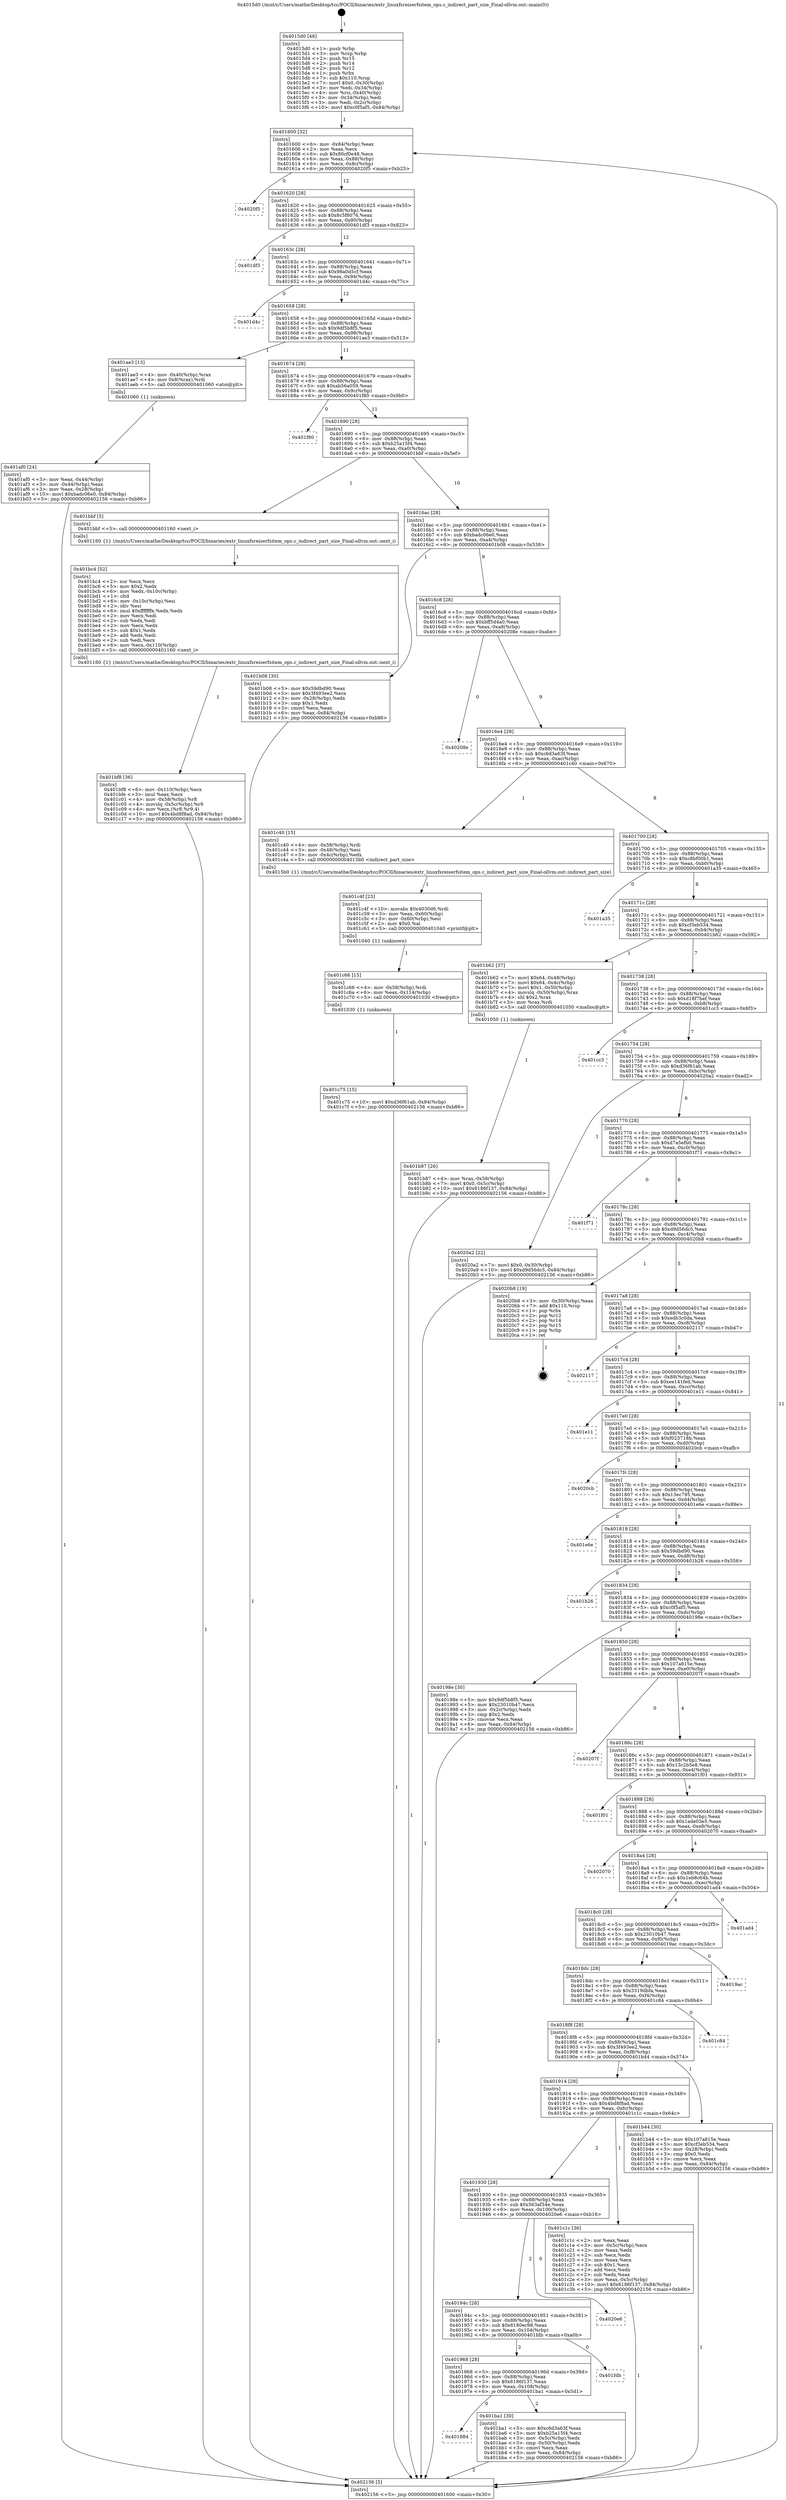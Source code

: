 digraph "0x4015d0" {
  label = "0x4015d0 (/mnt/c/Users/mathe/Desktop/tcc/POCII/binaries/extr_linuxfsreiserfsitem_ops.c_indirect_part_size_Final-ollvm.out::main(0))"
  labelloc = "t"
  node[shape=record]

  Entry [label="",width=0.3,height=0.3,shape=circle,fillcolor=black,style=filled]
  "0x401600" [label="{
     0x401600 [32]\l
     | [instrs]\l
     &nbsp;&nbsp;0x401600 \<+6\>: mov -0x84(%rbp),%eax\l
     &nbsp;&nbsp;0x401606 \<+2\>: mov %eax,%ecx\l
     &nbsp;&nbsp;0x401608 \<+6\>: sub $0x80cf0e48,%ecx\l
     &nbsp;&nbsp;0x40160e \<+6\>: mov %eax,-0x88(%rbp)\l
     &nbsp;&nbsp;0x401614 \<+6\>: mov %ecx,-0x8c(%rbp)\l
     &nbsp;&nbsp;0x40161a \<+6\>: je 00000000004020f5 \<main+0xb25\>\l
  }"]
  "0x4020f5" [label="{
     0x4020f5\l
  }", style=dashed]
  "0x401620" [label="{
     0x401620 [28]\l
     | [instrs]\l
     &nbsp;&nbsp;0x401620 \<+5\>: jmp 0000000000401625 \<main+0x55\>\l
     &nbsp;&nbsp;0x401625 \<+6\>: mov -0x88(%rbp),%eax\l
     &nbsp;&nbsp;0x40162b \<+5\>: sub $0x8c5f8076,%eax\l
     &nbsp;&nbsp;0x401630 \<+6\>: mov %eax,-0x90(%rbp)\l
     &nbsp;&nbsp;0x401636 \<+6\>: je 0000000000401df3 \<main+0x823\>\l
  }"]
  Exit [label="",width=0.3,height=0.3,shape=circle,fillcolor=black,style=filled,peripheries=2]
  "0x401df3" [label="{
     0x401df3\l
  }", style=dashed]
  "0x40163c" [label="{
     0x40163c [28]\l
     | [instrs]\l
     &nbsp;&nbsp;0x40163c \<+5\>: jmp 0000000000401641 \<main+0x71\>\l
     &nbsp;&nbsp;0x401641 \<+6\>: mov -0x88(%rbp),%eax\l
     &nbsp;&nbsp;0x401647 \<+5\>: sub $0x98a0d5cf,%eax\l
     &nbsp;&nbsp;0x40164c \<+6\>: mov %eax,-0x94(%rbp)\l
     &nbsp;&nbsp;0x401652 \<+6\>: je 0000000000401d4c \<main+0x77c\>\l
  }"]
  "0x401c75" [label="{
     0x401c75 [15]\l
     | [instrs]\l
     &nbsp;&nbsp;0x401c75 \<+10\>: movl $0xd36f61ab,-0x84(%rbp)\l
     &nbsp;&nbsp;0x401c7f \<+5\>: jmp 0000000000402156 \<main+0xb86\>\l
  }"]
  "0x401d4c" [label="{
     0x401d4c\l
  }", style=dashed]
  "0x401658" [label="{
     0x401658 [28]\l
     | [instrs]\l
     &nbsp;&nbsp;0x401658 \<+5\>: jmp 000000000040165d \<main+0x8d\>\l
     &nbsp;&nbsp;0x40165d \<+6\>: mov -0x88(%rbp),%eax\l
     &nbsp;&nbsp;0x401663 \<+5\>: sub $0x9df5b8f5,%eax\l
     &nbsp;&nbsp;0x401668 \<+6\>: mov %eax,-0x98(%rbp)\l
     &nbsp;&nbsp;0x40166e \<+6\>: je 0000000000401ae3 \<main+0x513\>\l
  }"]
  "0x401c66" [label="{
     0x401c66 [15]\l
     | [instrs]\l
     &nbsp;&nbsp;0x401c66 \<+4\>: mov -0x58(%rbp),%rdi\l
     &nbsp;&nbsp;0x401c6a \<+6\>: mov %eax,-0x114(%rbp)\l
     &nbsp;&nbsp;0x401c70 \<+5\>: call 0000000000401030 \<free@plt\>\l
     | [calls]\l
     &nbsp;&nbsp;0x401030 \{1\} (unknown)\l
  }"]
  "0x401ae3" [label="{
     0x401ae3 [13]\l
     | [instrs]\l
     &nbsp;&nbsp;0x401ae3 \<+4\>: mov -0x40(%rbp),%rax\l
     &nbsp;&nbsp;0x401ae7 \<+4\>: mov 0x8(%rax),%rdi\l
     &nbsp;&nbsp;0x401aeb \<+5\>: call 0000000000401060 \<atoi@plt\>\l
     | [calls]\l
     &nbsp;&nbsp;0x401060 \{1\} (unknown)\l
  }"]
  "0x401674" [label="{
     0x401674 [28]\l
     | [instrs]\l
     &nbsp;&nbsp;0x401674 \<+5\>: jmp 0000000000401679 \<main+0xa9\>\l
     &nbsp;&nbsp;0x401679 \<+6\>: mov -0x88(%rbp),%eax\l
     &nbsp;&nbsp;0x40167f \<+5\>: sub $0xab56a059,%eax\l
     &nbsp;&nbsp;0x401684 \<+6\>: mov %eax,-0x9c(%rbp)\l
     &nbsp;&nbsp;0x40168a \<+6\>: je 0000000000401f80 \<main+0x9b0\>\l
  }"]
  "0x401c4f" [label="{
     0x401c4f [23]\l
     | [instrs]\l
     &nbsp;&nbsp;0x401c4f \<+10\>: movabs $0x4030d6,%rdi\l
     &nbsp;&nbsp;0x401c59 \<+3\>: mov %eax,-0x60(%rbp)\l
     &nbsp;&nbsp;0x401c5c \<+3\>: mov -0x60(%rbp),%esi\l
     &nbsp;&nbsp;0x401c5f \<+2\>: mov $0x0,%al\l
     &nbsp;&nbsp;0x401c61 \<+5\>: call 0000000000401040 \<printf@plt\>\l
     | [calls]\l
     &nbsp;&nbsp;0x401040 \{1\} (unknown)\l
  }"]
  "0x401f80" [label="{
     0x401f80\l
  }", style=dashed]
  "0x401690" [label="{
     0x401690 [28]\l
     | [instrs]\l
     &nbsp;&nbsp;0x401690 \<+5\>: jmp 0000000000401695 \<main+0xc5\>\l
     &nbsp;&nbsp;0x401695 \<+6\>: mov -0x88(%rbp),%eax\l
     &nbsp;&nbsp;0x40169b \<+5\>: sub $0xb25a15f4,%eax\l
     &nbsp;&nbsp;0x4016a0 \<+6\>: mov %eax,-0xa0(%rbp)\l
     &nbsp;&nbsp;0x4016a6 \<+6\>: je 0000000000401bbf \<main+0x5ef\>\l
  }"]
  "0x401bf8" [label="{
     0x401bf8 [36]\l
     | [instrs]\l
     &nbsp;&nbsp;0x401bf8 \<+6\>: mov -0x110(%rbp),%ecx\l
     &nbsp;&nbsp;0x401bfe \<+3\>: imul %eax,%ecx\l
     &nbsp;&nbsp;0x401c01 \<+4\>: mov -0x58(%rbp),%r8\l
     &nbsp;&nbsp;0x401c05 \<+4\>: movslq -0x5c(%rbp),%r9\l
     &nbsp;&nbsp;0x401c09 \<+4\>: mov %ecx,(%r8,%r9,4)\l
     &nbsp;&nbsp;0x401c0d \<+10\>: movl $0x4bd8f8ad,-0x84(%rbp)\l
     &nbsp;&nbsp;0x401c17 \<+5\>: jmp 0000000000402156 \<main+0xb86\>\l
  }"]
  "0x401bbf" [label="{
     0x401bbf [5]\l
     | [instrs]\l
     &nbsp;&nbsp;0x401bbf \<+5\>: call 0000000000401160 \<next_i\>\l
     | [calls]\l
     &nbsp;&nbsp;0x401160 \{1\} (/mnt/c/Users/mathe/Desktop/tcc/POCII/binaries/extr_linuxfsreiserfsitem_ops.c_indirect_part_size_Final-ollvm.out::next_i)\l
  }"]
  "0x4016ac" [label="{
     0x4016ac [28]\l
     | [instrs]\l
     &nbsp;&nbsp;0x4016ac \<+5\>: jmp 00000000004016b1 \<main+0xe1\>\l
     &nbsp;&nbsp;0x4016b1 \<+6\>: mov -0x88(%rbp),%eax\l
     &nbsp;&nbsp;0x4016b7 \<+5\>: sub $0xbadc06e0,%eax\l
     &nbsp;&nbsp;0x4016bc \<+6\>: mov %eax,-0xa4(%rbp)\l
     &nbsp;&nbsp;0x4016c2 \<+6\>: je 0000000000401b08 \<main+0x538\>\l
  }"]
  "0x401bc4" [label="{
     0x401bc4 [52]\l
     | [instrs]\l
     &nbsp;&nbsp;0x401bc4 \<+2\>: xor %ecx,%ecx\l
     &nbsp;&nbsp;0x401bc6 \<+5\>: mov $0x2,%edx\l
     &nbsp;&nbsp;0x401bcb \<+6\>: mov %edx,-0x10c(%rbp)\l
     &nbsp;&nbsp;0x401bd1 \<+1\>: cltd\l
     &nbsp;&nbsp;0x401bd2 \<+6\>: mov -0x10c(%rbp),%esi\l
     &nbsp;&nbsp;0x401bd8 \<+2\>: idiv %esi\l
     &nbsp;&nbsp;0x401bda \<+6\>: imul $0xfffffffe,%edx,%edx\l
     &nbsp;&nbsp;0x401be0 \<+2\>: mov %ecx,%edi\l
     &nbsp;&nbsp;0x401be2 \<+2\>: sub %edx,%edi\l
     &nbsp;&nbsp;0x401be4 \<+2\>: mov %ecx,%edx\l
     &nbsp;&nbsp;0x401be6 \<+3\>: sub $0x1,%edx\l
     &nbsp;&nbsp;0x401be9 \<+2\>: add %edx,%edi\l
     &nbsp;&nbsp;0x401beb \<+2\>: sub %edi,%ecx\l
     &nbsp;&nbsp;0x401bed \<+6\>: mov %ecx,-0x110(%rbp)\l
     &nbsp;&nbsp;0x401bf3 \<+5\>: call 0000000000401160 \<next_i\>\l
     | [calls]\l
     &nbsp;&nbsp;0x401160 \{1\} (/mnt/c/Users/mathe/Desktop/tcc/POCII/binaries/extr_linuxfsreiserfsitem_ops.c_indirect_part_size_Final-ollvm.out::next_i)\l
  }"]
  "0x401b08" [label="{
     0x401b08 [30]\l
     | [instrs]\l
     &nbsp;&nbsp;0x401b08 \<+5\>: mov $0x59dbd90,%eax\l
     &nbsp;&nbsp;0x401b0d \<+5\>: mov $0x3f493ee2,%ecx\l
     &nbsp;&nbsp;0x401b12 \<+3\>: mov -0x28(%rbp),%edx\l
     &nbsp;&nbsp;0x401b15 \<+3\>: cmp $0x1,%edx\l
     &nbsp;&nbsp;0x401b18 \<+3\>: cmovl %ecx,%eax\l
     &nbsp;&nbsp;0x401b1b \<+6\>: mov %eax,-0x84(%rbp)\l
     &nbsp;&nbsp;0x401b21 \<+5\>: jmp 0000000000402156 \<main+0xb86\>\l
  }"]
  "0x4016c8" [label="{
     0x4016c8 [28]\l
     | [instrs]\l
     &nbsp;&nbsp;0x4016c8 \<+5\>: jmp 00000000004016cd \<main+0xfd\>\l
     &nbsp;&nbsp;0x4016cd \<+6\>: mov -0x88(%rbp),%eax\l
     &nbsp;&nbsp;0x4016d3 \<+5\>: sub $0xbff5d4a0,%eax\l
     &nbsp;&nbsp;0x4016d8 \<+6\>: mov %eax,-0xa8(%rbp)\l
     &nbsp;&nbsp;0x4016de \<+6\>: je 000000000040208e \<main+0xabe\>\l
  }"]
  "0x401984" [label="{
     0x401984\l
  }", style=dashed]
  "0x40208e" [label="{
     0x40208e\l
  }", style=dashed]
  "0x4016e4" [label="{
     0x4016e4 [28]\l
     | [instrs]\l
     &nbsp;&nbsp;0x4016e4 \<+5\>: jmp 00000000004016e9 \<main+0x119\>\l
     &nbsp;&nbsp;0x4016e9 \<+6\>: mov -0x88(%rbp),%eax\l
     &nbsp;&nbsp;0x4016ef \<+5\>: sub $0xc6d3a63f,%eax\l
     &nbsp;&nbsp;0x4016f4 \<+6\>: mov %eax,-0xac(%rbp)\l
     &nbsp;&nbsp;0x4016fa \<+6\>: je 0000000000401c40 \<main+0x670\>\l
  }"]
  "0x401ba1" [label="{
     0x401ba1 [30]\l
     | [instrs]\l
     &nbsp;&nbsp;0x401ba1 \<+5\>: mov $0xc6d3a63f,%eax\l
     &nbsp;&nbsp;0x401ba6 \<+5\>: mov $0xb25a15f4,%ecx\l
     &nbsp;&nbsp;0x401bab \<+3\>: mov -0x5c(%rbp),%edx\l
     &nbsp;&nbsp;0x401bae \<+3\>: cmp -0x50(%rbp),%edx\l
     &nbsp;&nbsp;0x401bb1 \<+3\>: cmovl %ecx,%eax\l
     &nbsp;&nbsp;0x401bb4 \<+6\>: mov %eax,-0x84(%rbp)\l
     &nbsp;&nbsp;0x401bba \<+5\>: jmp 0000000000402156 \<main+0xb86\>\l
  }"]
  "0x401c40" [label="{
     0x401c40 [15]\l
     | [instrs]\l
     &nbsp;&nbsp;0x401c40 \<+4\>: mov -0x58(%rbp),%rdi\l
     &nbsp;&nbsp;0x401c44 \<+3\>: mov -0x48(%rbp),%esi\l
     &nbsp;&nbsp;0x401c47 \<+3\>: mov -0x4c(%rbp),%edx\l
     &nbsp;&nbsp;0x401c4a \<+5\>: call 00000000004015b0 \<indirect_part_size\>\l
     | [calls]\l
     &nbsp;&nbsp;0x4015b0 \{1\} (/mnt/c/Users/mathe/Desktop/tcc/POCII/binaries/extr_linuxfsreiserfsitem_ops.c_indirect_part_size_Final-ollvm.out::indirect_part_size)\l
  }"]
  "0x401700" [label="{
     0x401700 [28]\l
     | [instrs]\l
     &nbsp;&nbsp;0x401700 \<+5\>: jmp 0000000000401705 \<main+0x135\>\l
     &nbsp;&nbsp;0x401705 \<+6\>: mov -0x88(%rbp),%eax\l
     &nbsp;&nbsp;0x40170b \<+5\>: sub $0xc8bf00b1,%eax\l
     &nbsp;&nbsp;0x401710 \<+6\>: mov %eax,-0xb0(%rbp)\l
     &nbsp;&nbsp;0x401716 \<+6\>: je 0000000000401a35 \<main+0x465\>\l
  }"]
  "0x401968" [label="{
     0x401968 [28]\l
     | [instrs]\l
     &nbsp;&nbsp;0x401968 \<+5\>: jmp 000000000040196d \<main+0x39d\>\l
     &nbsp;&nbsp;0x40196d \<+6\>: mov -0x88(%rbp),%eax\l
     &nbsp;&nbsp;0x401973 \<+5\>: sub $0x6186f137,%eax\l
     &nbsp;&nbsp;0x401978 \<+6\>: mov %eax,-0x108(%rbp)\l
     &nbsp;&nbsp;0x40197e \<+6\>: je 0000000000401ba1 \<main+0x5d1\>\l
  }"]
  "0x401a35" [label="{
     0x401a35\l
  }", style=dashed]
  "0x40171c" [label="{
     0x40171c [28]\l
     | [instrs]\l
     &nbsp;&nbsp;0x40171c \<+5\>: jmp 0000000000401721 \<main+0x151\>\l
     &nbsp;&nbsp;0x401721 \<+6\>: mov -0x88(%rbp),%eax\l
     &nbsp;&nbsp;0x401727 \<+5\>: sub $0xcf3eb534,%eax\l
     &nbsp;&nbsp;0x40172c \<+6\>: mov %eax,-0xb4(%rbp)\l
     &nbsp;&nbsp;0x401732 \<+6\>: je 0000000000401b62 \<main+0x592\>\l
  }"]
  "0x401fdb" [label="{
     0x401fdb\l
  }", style=dashed]
  "0x401b62" [label="{
     0x401b62 [37]\l
     | [instrs]\l
     &nbsp;&nbsp;0x401b62 \<+7\>: movl $0x64,-0x48(%rbp)\l
     &nbsp;&nbsp;0x401b69 \<+7\>: movl $0x64,-0x4c(%rbp)\l
     &nbsp;&nbsp;0x401b70 \<+7\>: movl $0x1,-0x50(%rbp)\l
     &nbsp;&nbsp;0x401b77 \<+4\>: movslq -0x50(%rbp),%rax\l
     &nbsp;&nbsp;0x401b7b \<+4\>: shl $0x2,%rax\l
     &nbsp;&nbsp;0x401b7f \<+3\>: mov %rax,%rdi\l
     &nbsp;&nbsp;0x401b82 \<+5\>: call 0000000000401050 \<malloc@plt\>\l
     | [calls]\l
     &nbsp;&nbsp;0x401050 \{1\} (unknown)\l
  }"]
  "0x401738" [label="{
     0x401738 [28]\l
     | [instrs]\l
     &nbsp;&nbsp;0x401738 \<+5\>: jmp 000000000040173d \<main+0x16d\>\l
     &nbsp;&nbsp;0x40173d \<+6\>: mov -0x88(%rbp),%eax\l
     &nbsp;&nbsp;0x401743 \<+5\>: sub $0xd18f7bef,%eax\l
     &nbsp;&nbsp;0x401748 \<+6\>: mov %eax,-0xb8(%rbp)\l
     &nbsp;&nbsp;0x40174e \<+6\>: je 0000000000401cc3 \<main+0x6f3\>\l
  }"]
  "0x40194c" [label="{
     0x40194c [28]\l
     | [instrs]\l
     &nbsp;&nbsp;0x40194c \<+5\>: jmp 0000000000401951 \<main+0x381\>\l
     &nbsp;&nbsp;0x401951 \<+6\>: mov -0x88(%rbp),%eax\l
     &nbsp;&nbsp;0x401957 \<+5\>: sub $0x6180ec98,%eax\l
     &nbsp;&nbsp;0x40195c \<+6\>: mov %eax,-0x104(%rbp)\l
     &nbsp;&nbsp;0x401962 \<+6\>: je 0000000000401fdb \<main+0xa0b\>\l
  }"]
  "0x401cc3" [label="{
     0x401cc3\l
  }", style=dashed]
  "0x401754" [label="{
     0x401754 [28]\l
     | [instrs]\l
     &nbsp;&nbsp;0x401754 \<+5\>: jmp 0000000000401759 \<main+0x189\>\l
     &nbsp;&nbsp;0x401759 \<+6\>: mov -0x88(%rbp),%eax\l
     &nbsp;&nbsp;0x40175f \<+5\>: sub $0xd36f61ab,%eax\l
     &nbsp;&nbsp;0x401764 \<+6\>: mov %eax,-0xbc(%rbp)\l
     &nbsp;&nbsp;0x40176a \<+6\>: je 00000000004020a2 \<main+0xad2\>\l
  }"]
  "0x4020e6" [label="{
     0x4020e6\l
  }", style=dashed]
  "0x4020a2" [label="{
     0x4020a2 [22]\l
     | [instrs]\l
     &nbsp;&nbsp;0x4020a2 \<+7\>: movl $0x0,-0x30(%rbp)\l
     &nbsp;&nbsp;0x4020a9 \<+10\>: movl $0xd9d56dc5,-0x84(%rbp)\l
     &nbsp;&nbsp;0x4020b3 \<+5\>: jmp 0000000000402156 \<main+0xb86\>\l
  }"]
  "0x401770" [label="{
     0x401770 [28]\l
     | [instrs]\l
     &nbsp;&nbsp;0x401770 \<+5\>: jmp 0000000000401775 \<main+0x1a5\>\l
     &nbsp;&nbsp;0x401775 \<+6\>: mov -0x88(%rbp),%eax\l
     &nbsp;&nbsp;0x40177b \<+5\>: sub $0xd7a5efb0,%eax\l
     &nbsp;&nbsp;0x401780 \<+6\>: mov %eax,-0xc0(%rbp)\l
     &nbsp;&nbsp;0x401786 \<+6\>: je 0000000000401f71 \<main+0x9a1\>\l
  }"]
  "0x401930" [label="{
     0x401930 [28]\l
     | [instrs]\l
     &nbsp;&nbsp;0x401930 \<+5\>: jmp 0000000000401935 \<main+0x365\>\l
     &nbsp;&nbsp;0x401935 \<+6\>: mov -0x88(%rbp),%eax\l
     &nbsp;&nbsp;0x40193b \<+5\>: sub $0x563af34e,%eax\l
     &nbsp;&nbsp;0x401940 \<+6\>: mov %eax,-0x100(%rbp)\l
     &nbsp;&nbsp;0x401946 \<+6\>: je 00000000004020e6 \<main+0xb16\>\l
  }"]
  "0x401f71" [label="{
     0x401f71\l
  }", style=dashed]
  "0x40178c" [label="{
     0x40178c [28]\l
     | [instrs]\l
     &nbsp;&nbsp;0x40178c \<+5\>: jmp 0000000000401791 \<main+0x1c1\>\l
     &nbsp;&nbsp;0x401791 \<+6\>: mov -0x88(%rbp),%eax\l
     &nbsp;&nbsp;0x401797 \<+5\>: sub $0xd9d56dc5,%eax\l
     &nbsp;&nbsp;0x40179c \<+6\>: mov %eax,-0xc4(%rbp)\l
     &nbsp;&nbsp;0x4017a2 \<+6\>: je 00000000004020b8 \<main+0xae8\>\l
  }"]
  "0x401c1c" [label="{
     0x401c1c [36]\l
     | [instrs]\l
     &nbsp;&nbsp;0x401c1c \<+2\>: xor %eax,%eax\l
     &nbsp;&nbsp;0x401c1e \<+3\>: mov -0x5c(%rbp),%ecx\l
     &nbsp;&nbsp;0x401c21 \<+2\>: mov %eax,%edx\l
     &nbsp;&nbsp;0x401c23 \<+2\>: sub %ecx,%edx\l
     &nbsp;&nbsp;0x401c25 \<+2\>: mov %eax,%ecx\l
     &nbsp;&nbsp;0x401c27 \<+3\>: sub $0x1,%ecx\l
     &nbsp;&nbsp;0x401c2a \<+2\>: add %ecx,%edx\l
     &nbsp;&nbsp;0x401c2c \<+2\>: sub %edx,%eax\l
     &nbsp;&nbsp;0x401c2e \<+3\>: mov %eax,-0x5c(%rbp)\l
     &nbsp;&nbsp;0x401c31 \<+10\>: movl $0x6186f137,-0x84(%rbp)\l
     &nbsp;&nbsp;0x401c3b \<+5\>: jmp 0000000000402156 \<main+0xb86\>\l
  }"]
  "0x4020b8" [label="{
     0x4020b8 [19]\l
     | [instrs]\l
     &nbsp;&nbsp;0x4020b8 \<+3\>: mov -0x30(%rbp),%eax\l
     &nbsp;&nbsp;0x4020bb \<+7\>: add $0x110,%rsp\l
     &nbsp;&nbsp;0x4020c2 \<+1\>: pop %rbx\l
     &nbsp;&nbsp;0x4020c3 \<+2\>: pop %r12\l
     &nbsp;&nbsp;0x4020c5 \<+2\>: pop %r14\l
     &nbsp;&nbsp;0x4020c7 \<+2\>: pop %r15\l
     &nbsp;&nbsp;0x4020c9 \<+1\>: pop %rbp\l
     &nbsp;&nbsp;0x4020ca \<+1\>: ret\l
  }"]
  "0x4017a8" [label="{
     0x4017a8 [28]\l
     | [instrs]\l
     &nbsp;&nbsp;0x4017a8 \<+5\>: jmp 00000000004017ad \<main+0x1dd\>\l
     &nbsp;&nbsp;0x4017ad \<+6\>: mov -0x88(%rbp),%eax\l
     &nbsp;&nbsp;0x4017b3 \<+5\>: sub $0xedb3c0da,%eax\l
     &nbsp;&nbsp;0x4017b8 \<+6\>: mov %eax,-0xc8(%rbp)\l
     &nbsp;&nbsp;0x4017be \<+6\>: je 0000000000402117 \<main+0xb47\>\l
  }"]
  "0x401b87" [label="{
     0x401b87 [26]\l
     | [instrs]\l
     &nbsp;&nbsp;0x401b87 \<+4\>: mov %rax,-0x58(%rbp)\l
     &nbsp;&nbsp;0x401b8b \<+7\>: movl $0x0,-0x5c(%rbp)\l
     &nbsp;&nbsp;0x401b92 \<+10\>: movl $0x6186f137,-0x84(%rbp)\l
     &nbsp;&nbsp;0x401b9c \<+5\>: jmp 0000000000402156 \<main+0xb86\>\l
  }"]
  "0x402117" [label="{
     0x402117\l
  }", style=dashed]
  "0x4017c4" [label="{
     0x4017c4 [28]\l
     | [instrs]\l
     &nbsp;&nbsp;0x4017c4 \<+5\>: jmp 00000000004017c9 \<main+0x1f9\>\l
     &nbsp;&nbsp;0x4017c9 \<+6\>: mov -0x88(%rbp),%eax\l
     &nbsp;&nbsp;0x4017cf \<+5\>: sub $0xee141fed,%eax\l
     &nbsp;&nbsp;0x4017d4 \<+6\>: mov %eax,-0xcc(%rbp)\l
     &nbsp;&nbsp;0x4017da \<+6\>: je 0000000000401e11 \<main+0x841\>\l
  }"]
  "0x401914" [label="{
     0x401914 [28]\l
     | [instrs]\l
     &nbsp;&nbsp;0x401914 \<+5\>: jmp 0000000000401919 \<main+0x349\>\l
     &nbsp;&nbsp;0x401919 \<+6\>: mov -0x88(%rbp),%eax\l
     &nbsp;&nbsp;0x40191f \<+5\>: sub $0x4bd8f8ad,%eax\l
     &nbsp;&nbsp;0x401924 \<+6\>: mov %eax,-0xfc(%rbp)\l
     &nbsp;&nbsp;0x40192a \<+6\>: je 0000000000401c1c \<main+0x64c\>\l
  }"]
  "0x401e11" [label="{
     0x401e11\l
  }", style=dashed]
  "0x4017e0" [label="{
     0x4017e0 [28]\l
     | [instrs]\l
     &nbsp;&nbsp;0x4017e0 \<+5\>: jmp 00000000004017e5 \<main+0x215\>\l
     &nbsp;&nbsp;0x4017e5 \<+6\>: mov -0x88(%rbp),%eax\l
     &nbsp;&nbsp;0x4017eb \<+5\>: sub $0xf023718b,%eax\l
     &nbsp;&nbsp;0x4017f0 \<+6\>: mov %eax,-0xd0(%rbp)\l
     &nbsp;&nbsp;0x4017f6 \<+6\>: je 00000000004020cb \<main+0xafb\>\l
  }"]
  "0x401b44" [label="{
     0x401b44 [30]\l
     | [instrs]\l
     &nbsp;&nbsp;0x401b44 \<+5\>: mov $0x107a815e,%eax\l
     &nbsp;&nbsp;0x401b49 \<+5\>: mov $0xcf3eb534,%ecx\l
     &nbsp;&nbsp;0x401b4e \<+3\>: mov -0x28(%rbp),%edx\l
     &nbsp;&nbsp;0x401b51 \<+3\>: cmp $0x0,%edx\l
     &nbsp;&nbsp;0x401b54 \<+3\>: cmove %ecx,%eax\l
     &nbsp;&nbsp;0x401b57 \<+6\>: mov %eax,-0x84(%rbp)\l
     &nbsp;&nbsp;0x401b5d \<+5\>: jmp 0000000000402156 \<main+0xb86\>\l
  }"]
  "0x4020cb" [label="{
     0x4020cb\l
  }", style=dashed]
  "0x4017fc" [label="{
     0x4017fc [28]\l
     | [instrs]\l
     &nbsp;&nbsp;0x4017fc \<+5\>: jmp 0000000000401801 \<main+0x231\>\l
     &nbsp;&nbsp;0x401801 \<+6\>: mov -0x88(%rbp),%eax\l
     &nbsp;&nbsp;0x401807 \<+5\>: sub $0x13ec795,%eax\l
     &nbsp;&nbsp;0x40180c \<+6\>: mov %eax,-0xd4(%rbp)\l
     &nbsp;&nbsp;0x401812 \<+6\>: je 0000000000401e6e \<main+0x89e\>\l
  }"]
  "0x4018f8" [label="{
     0x4018f8 [28]\l
     | [instrs]\l
     &nbsp;&nbsp;0x4018f8 \<+5\>: jmp 00000000004018fd \<main+0x32d\>\l
     &nbsp;&nbsp;0x4018fd \<+6\>: mov -0x88(%rbp),%eax\l
     &nbsp;&nbsp;0x401903 \<+5\>: sub $0x3f493ee2,%eax\l
     &nbsp;&nbsp;0x401908 \<+6\>: mov %eax,-0xf8(%rbp)\l
     &nbsp;&nbsp;0x40190e \<+6\>: je 0000000000401b44 \<main+0x574\>\l
  }"]
  "0x401e6e" [label="{
     0x401e6e\l
  }", style=dashed]
  "0x401818" [label="{
     0x401818 [28]\l
     | [instrs]\l
     &nbsp;&nbsp;0x401818 \<+5\>: jmp 000000000040181d \<main+0x24d\>\l
     &nbsp;&nbsp;0x40181d \<+6\>: mov -0x88(%rbp),%eax\l
     &nbsp;&nbsp;0x401823 \<+5\>: sub $0x59dbd90,%eax\l
     &nbsp;&nbsp;0x401828 \<+6\>: mov %eax,-0xd8(%rbp)\l
     &nbsp;&nbsp;0x40182e \<+6\>: je 0000000000401b26 \<main+0x556\>\l
  }"]
  "0x401c84" [label="{
     0x401c84\l
  }", style=dashed]
  "0x401b26" [label="{
     0x401b26\l
  }", style=dashed]
  "0x401834" [label="{
     0x401834 [28]\l
     | [instrs]\l
     &nbsp;&nbsp;0x401834 \<+5\>: jmp 0000000000401839 \<main+0x269\>\l
     &nbsp;&nbsp;0x401839 \<+6\>: mov -0x88(%rbp),%eax\l
     &nbsp;&nbsp;0x40183f \<+5\>: sub $0xc0f5af5,%eax\l
     &nbsp;&nbsp;0x401844 \<+6\>: mov %eax,-0xdc(%rbp)\l
     &nbsp;&nbsp;0x40184a \<+6\>: je 000000000040198e \<main+0x3be\>\l
  }"]
  "0x4018dc" [label="{
     0x4018dc [28]\l
     | [instrs]\l
     &nbsp;&nbsp;0x4018dc \<+5\>: jmp 00000000004018e1 \<main+0x311\>\l
     &nbsp;&nbsp;0x4018e1 \<+6\>: mov -0x88(%rbp),%eax\l
     &nbsp;&nbsp;0x4018e7 \<+5\>: sub $0x3319dbfa,%eax\l
     &nbsp;&nbsp;0x4018ec \<+6\>: mov %eax,-0xf4(%rbp)\l
     &nbsp;&nbsp;0x4018f2 \<+6\>: je 0000000000401c84 \<main+0x6b4\>\l
  }"]
  "0x40198e" [label="{
     0x40198e [30]\l
     | [instrs]\l
     &nbsp;&nbsp;0x40198e \<+5\>: mov $0x9df5b8f5,%eax\l
     &nbsp;&nbsp;0x401993 \<+5\>: mov $0x23010b47,%ecx\l
     &nbsp;&nbsp;0x401998 \<+3\>: mov -0x2c(%rbp),%edx\l
     &nbsp;&nbsp;0x40199b \<+3\>: cmp $0x2,%edx\l
     &nbsp;&nbsp;0x40199e \<+3\>: cmovne %ecx,%eax\l
     &nbsp;&nbsp;0x4019a1 \<+6\>: mov %eax,-0x84(%rbp)\l
     &nbsp;&nbsp;0x4019a7 \<+5\>: jmp 0000000000402156 \<main+0xb86\>\l
  }"]
  "0x401850" [label="{
     0x401850 [28]\l
     | [instrs]\l
     &nbsp;&nbsp;0x401850 \<+5\>: jmp 0000000000401855 \<main+0x285\>\l
     &nbsp;&nbsp;0x401855 \<+6\>: mov -0x88(%rbp),%eax\l
     &nbsp;&nbsp;0x40185b \<+5\>: sub $0x107a815e,%eax\l
     &nbsp;&nbsp;0x401860 \<+6\>: mov %eax,-0xe0(%rbp)\l
     &nbsp;&nbsp;0x401866 \<+6\>: je 000000000040207f \<main+0xaaf\>\l
  }"]
  "0x402156" [label="{
     0x402156 [5]\l
     | [instrs]\l
     &nbsp;&nbsp;0x402156 \<+5\>: jmp 0000000000401600 \<main+0x30\>\l
  }"]
  "0x4015d0" [label="{
     0x4015d0 [48]\l
     | [instrs]\l
     &nbsp;&nbsp;0x4015d0 \<+1\>: push %rbp\l
     &nbsp;&nbsp;0x4015d1 \<+3\>: mov %rsp,%rbp\l
     &nbsp;&nbsp;0x4015d4 \<+2\>: push %r15\l
     &nbsp;&nbsp;0x4015d6 \<+2\>: push %r14\l
     &nbsp;&nbsp;0x4015d8 \<+2\>: push %r12\l
     &nbsp;&nbsp;0x4015da \<+1\>: push %rbx\l
     &nbsp;&nbsp;0x4015db \<+7\>: sub $0x110,%rsp\l
     &nbsp;&nbsp;0x4015e2 \<+7\>: movl $0x0,-0x30(%rbp)\l
     &nbsp;&nbsp;0x4015e9 \<+3\>: mov %edi,-0x34(%rbp)\l
     &nbsp;&nbsp;0x4015ec \<+4\>: mov %rsi,-0x40(%rbp)\l
     &nbsp;&nbsp;0x4015f0 \<+3\>: mov -0x34(%rbp),%edi\l
     &nbsp;&nbsp;0x4015f3 \<+3\>: mov %edi,-0x2c(%rbp)\l
     &nbsp;&nbsp;0x4015f6 \<+10\>: movl $0xc0f5af5,-0x84(%rbp)\l
  }"]
  "0x401af0" [label="{
     0x401af0 [24]\l
     | [instrs]\l
     &nbsp;&nbsp;0x401af0 \<+3\>: mov %eax,-0x44(%rbp)\l
     &nbsp;&nbsp;0x401af3 \<+3\>: mov -0x44(%rbp),%eax\l
     &nbsp;&nbsp;0x401af6 \<+3\>: mov %eax,-0x28(%rbp)\l
     &nbsp;&nbsp;0x401af9 \<+10\>: movl $0xbadc06e0,-0x84(%rbp)\l
     &nbsp;&nbsp;0x401b03 \<+5\>: jmp 0000000000402156 \<main+0xb86\>\l
  }"]
  "0x4019ac" [label="{
     0x4019ac\l
  }", style=dashed]
  "0x40207f" [label="{
     0x40207f\l
  }", style=dashed]
  "0x40186c" [label="{
     0x40186c [28]\l
     | [instrs]\l
     &nbsp;&nbsp;0x40186c \<+5\>: jmp 0000000000401871 \<main+0x2a1\>\l
     &nbsp;&nbsp;0x401871 \<+6\>: mov -0x88(%rbp),%eax\l
     &nbsp;&nbsp;0x401877 \<+5\>: sub $0x13c2b5e8,%eax\l
     &nbsp;&nbsp;0x40187c \<+6\>: mov %eax,-0xe4(%rbp)\l
     &nbsp;&nbsp;0x401882 \<+6\>: je 0000000000401f01 \<main+0x931\>\l
  }"]
  "0x4018c0" [label="{
     0x4018c0 [28]\l
     | [instrs]\l
     &nbsp;&nbsp;0x4018c0 \<+5\>: jmp 00000000004018c5 \<main+0x2f5\>\l
     &nbsp;&nbsp;0x4018c5 \<+6\>: mov -0x88(%rbp),%eax\l
     &nbsp;&nbsp;0x4018cb \<+5\>: sub $0x23010b47,%eax\l
     &nbsp;&nbsp;0x4018d0 \<+6\>: mov %eax,-0xf0(%rbp)\l
     &nbsp;&nbsp;0x4018d6 \<+6\>: je 00000000004019ac \<main+0x3dc\>\l
  }"]
  "0x401f01" [label="{
     0x401f01\l
  }", style=dashed]
  "0x401888" [label="{
     0x401888 [28]\l
     | [instrs]\l
     &nbsp;&nbsp;0x401888 \<+5\>: jmp 000000000040188d \<main+0x2bd\>\l
     &nbsp;&nbsp;0x40188d \<+6\>: mov -0x88(%rbp),%eax\l
     &nbsp;&nbsp;0x401893 \<+5\>: sub $0x1ade03e5,%eax\l
     &nbsp;&nbsp;0x401898 \<+6\>: mov %eax,-0xe8(%rbp)\l
     &nbsp;&nbsp;0x40189e \<+6\>: je 0000000000402070 \<main+0xaa0\>\l
  }"]
  "0x401ad4" [label="{
     0x401ad4\l
  }", style=dashed]
  "0x402070" [label="{
     0x402070\l
  }", style=dashed]
  "0x4018a4" [label="{
     0x4018a4 [28]\l
     | [instrs]\l
     &nbsp;&nbsp;0x4018a4 \<+5\>: jmp 00000000004018a9 \<main+0x2d9\>\l
     &nbsp;&nbsp;0x4018a9 \<+6\>: mov -0x88(%rbp),%eax\l
     &nbsp;&nbsp;0x4018af \<+5\>: sub $0x1eb8c64b,%eax\l
     &nbsp;&nbsp;0x4018b4 \<+6\>: mov %eax,-0xec(%rbp)\l
     &nbsp;&nbsp;0x4018ba \<+6\>: je 0000000000401ad4 \<main+0x504\>\l
  }"]
  Entry -> "0x4015d0" [label=" 1"]
  "0x401600" -> "0x4020f5" [label=" 0"]
  "0x401600" -> "0x401620" [label=" 12"]
  "0x4020b8" -> Exit [label=" 1"]
  "0x401620" -> "0x401df3" [label=" 0"]
  "0x401620" -> "0x40163c" [label=" 12"]
  "0x4020a2" -> "0x402156" [label=" 1"]
  "0x40163c" -> "0x401d4c" [label=" 0"]
  "0x40163c" -> "0x401658" [label=" 12"]
  "0x401c75" -> "0x402156" [label=" 1"]
  "0x401658" -> "0x401ae3" [label=" 1"]
  "0x401658" -> "0x401674" [label=" 11"]
  "0x401c66" -> "0x401c75" [label=" 1"]
  "0x401674" -> "0x401f80" [label=" 0"]
  "0x401674" -> "0x401690" [label=" 11"]
  "0x401c4f" -> "0x401c66" [label=" 1"]
  "0x401690" -> "0x401bbf" [label=" 1"]
  "0x401690" -> "0x4016ac" [label=" 10"]
  "0x401c40" -> "0x401c4f" [label=" 1"]
  "0x4016ac" -> "0x401b08" [label=" 1"]
  "0x4016ac" -> "0x4016c8" [label=" 9"]
  "0x401c1c" -> "0x402156" [label=" 1"]
  "0x4016c8" -> "0x40208e" [label=" 0"]
  "0x4016c8" -> "0x4016e4" [label=" 9"]
  "0x401bf8" -> "0x402156" [label=" 1"]
  "0x4016e4" -> "0x401c40" [label=" 1"]
  "0x4016e4" -> "0x401700" [label=" 8"]
  "0x401bc4" -> "0x401bf8" [label=" 1"]
  "0x401700" -> "0x401a35" [label=" 0"]
  "0x401700" -> "0x40171c" [label=" 8"]
  "0x401ba1" -> "0x402156" [label=" 2"]
  "0x40171c" -> "0x401b62" [label=" 1"]
  "0x40171c" -> "0x401738" [label=" 7"]
  "0x401968" -> "0x401984" [label=" 0"]
  "0x401738" -> "0x401cc3" [label=" 0"]
  "0x401738" -> "0x401754" [label=" 7"]
  "0x401bbf" -> "0x401bc4" [label=" 1"]
  "0x401754" -> "0x4020a2" [label=" 1"]
  "0x401754" -> "0x401770" [label=" 6"]
  "0x40194c" -> "0x401968" [label=" 2"]
  "0x401770" -> "0x401f71" [label=" 0"]
  "0x401770" -> "0x40178c" [label=" 6"]
  "0x401968" -> "0x401ba1" [label=" 2"]
  "0x40178c" -> "0x4020b8" [label=" 1"]
  "0x40178c" -> "0x4017a8" [label=" 5"]
  "0x401930" -> "0x40194c" [label=" 2"]
  "0x4017a8" -> "0x402117" [label=" 0"]
  "0x4017a8" -> "0x4017c4" [label=" 5"]
  "0x40194c" -> "0x401fdb" [label=" 0"]
  "0x4017c4" -> "0x401e11" [label=" 0"]
  "0x4017c4" -> "0x4017e0" [label=" 5"]
  "0x401914" -> "0x401930" [label=" 2"]
  "0x4017e0" -> "0x4020cb" [label=" 0"]
  "0x4017e0" -> "0x4017fc" [label=" 5"]
  "0x401914" -> "0x401c1c" [label=" 1"]
  "0x4017fc" -> "0x401e6e" [label=" 0"]
  "0x4017fc" -> "0x401818" [label=" 5"]
  "0x401b87" -> "0x402156" [label=" 1"]
  "0x401818" -> "0x401b26" [label=" 0"]
  "0x401818" -> "0x401834" [label=" 5"]
  "0x401b62" -> "0x401b87" [label=" 1"]
  "0x401834" -> "0x40198e" [label=" 1"]
  "0x401834" -> "0x401850" [label=" 4"]
  "0x40198e" -> "0x402156" [label=" 1"]
  "0x4015d0" -> "0x401600" [label=" 1"]
  "0x402156" -> "0x401600" [label=" 11"]
  "0x401ae3" -> "0x401af0" [label=" 1"]
  "0x401af0" -> "0x402156" [label=" 1"]
  "0x401b08" -> "0x402156" [label=" 1"]
  "0x4018f8" -> "0x401914" [label=" 3"]
  "0x401850" -> "0x40207f" [label=" 0"]
  "0x401850" -> "0x40186c" [label=" 4"]
  "0x4018f8" -> "0x401b44" [label=" 1"]
  "0x40186c" -> "0x401f01" [label=" 0"]
  "0x40186c" -> "0x401888" [label=" 4"]
  "0x4018dc" -> "0x4018f8" [label=" 4"]
  "0x401888" -> "0x402070" [label=" 0"]
  "0x401888" -> "0x4018a4" [label=" 4"]
  "0x4018dc" -> "0x401c84" [label=" 0"]
  "0x4018a4" -> "0x401ad4" [label=" 0"]
  "0x4018a4" -> "0x4018c0" [label=" 4"]
  "0x401930" -> "0x4020e6" [label=" 0"]
  "0x4018c0" -> "0x4019ac" [label=" 0"]
  "0x4018c0" -> "0x4018dc" [label=" 4"]
  "0x401b44" -> "0x402156" [label=" 1"]
}
